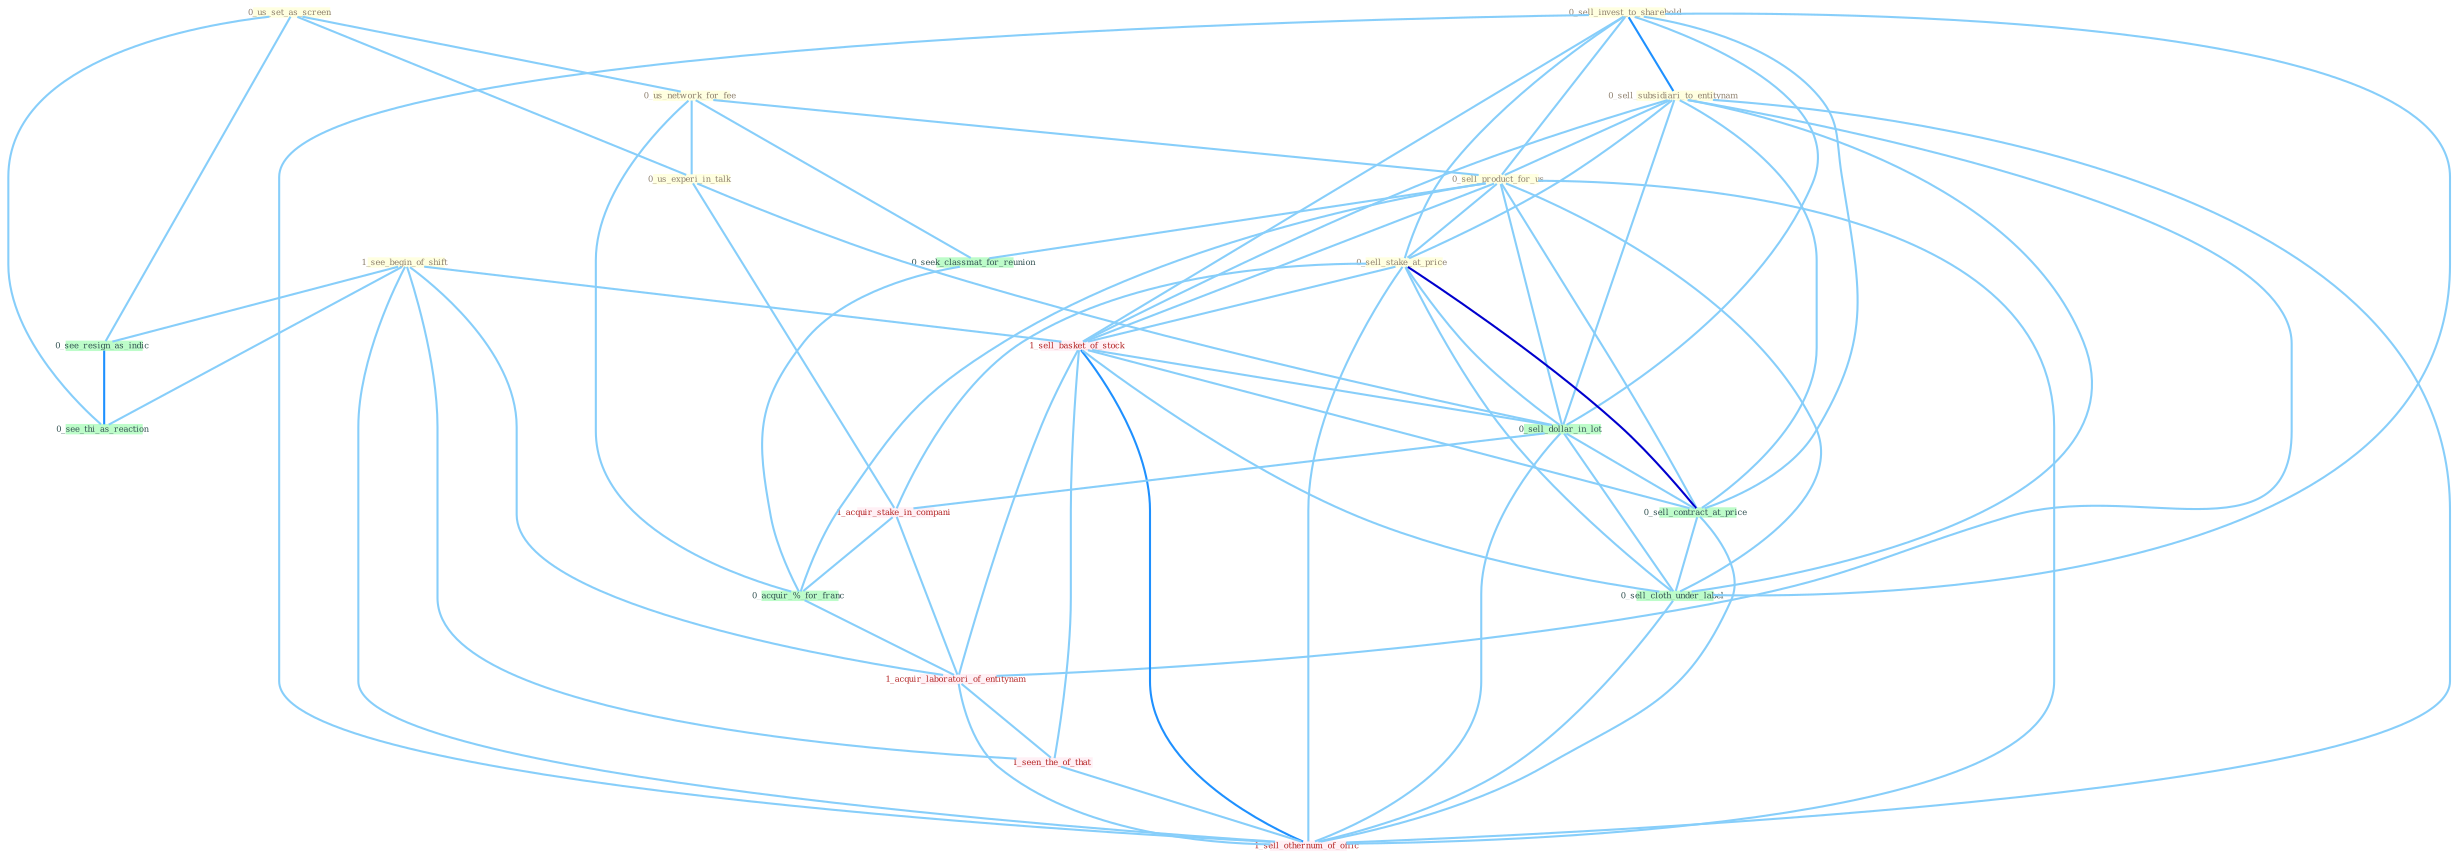 Graph G{ 
    node
    [shape=polygon,style=filled,width=.5,height=.06,color="#BDFCC9",fixedsize=true,fontsize=4,
    fontcolor="#2f4f4f"];
    {node
    [color="#ffffe0", fontcolor="#8b7d6b"] "0_us_set_as_screen " "1_see_begin_of_shift " "0_sell_invest_to_sharehold " "0_us_network_for_fee " "0_us_experi_in_talk " "0_sell_subsidiari_to_entitynam " "0_sell_product_for_us " "0_sell_stake_at_price "}
{node [color="#fff0f5", fontcolor="#b22222"] "1_sell_basket_of_stock " "1_acquir_stake_in_compani " "1_acquir_laboratori_of_entitynam " "1_seen_the_of_that " "1_sell_othernum_of_offic "}
edge [color="#B0E2FF"];

	"0_us_set_as_screen " -- "0_us_network_for_fee " [w="1", color="#87cefa" ];
	"0_us_set_as_screen " -- "0_us_experi_in_talk " [w="1", color="#87cefa" ];
	"0_us_set_as_screen " -- "0_see_resign_as_indic " [w="1", color="#87cefa" ];
	"0_us_set_as_screen " -- "0_see_thi_as_reaction " [w="1", color="#87cefa" ];
	"1_see_begin_of_shift " -- "1_sell_basket_of_stock " [w="1", color="#87cefa" ];
	"1_see_begin_of_shift " -- "0_see_resign_as_indic " [w="1", color="#87cefa" ];
	"1_see_begin_of_shift " -- "1_acquir_laboratori_of_entitynam " [w="1", color="#87cefa" ];
	"1_see_begin_of_shift " -- "1_seen_the_of_that " [w="1", color="#87cefa" ];
	"1_see_begin_of_shift " -- "1_sell_othernum_of_offic " [w="1", color="#87cefa" ];
	"1_see_begin_of_shift " -- "0_see_thi_as_reaction " [w="1", color="#87cefa" ];
	"0_sell_invest_to_sharehold " -- "0_sell_subsidiari_to_entitynam " [w="2", color="#1e90ff" , len=0.8];
	"0_sell_invest_to_sharehold " -- "0_sell_product_for_us " [w="1", color="#87cefa" ];
	"0_sell_invest_to_sharehold " -- "0_sell_stake_at_price " [w="1", color="#87cefa" ];
	"0_sell_invest_to_sharehold " -- "1_sell_basket_of_stock " [w="1", color="#87cefa" ];
	"0_sell_invest_to_sharehold " -- "0_sell_dollar_in_lot " [w="1", color="#87cefa" ];
	"0_sell_invest_to_sharehold " -- "0_sell_contract_at_price " [w="1", color="#87cefa" ];
	"0_sell_invest_to_sharehold " -- "0_sell_cloth_under_label " [w="1", color="#87cefa" ];
	"0_sell_invest_to_sharehold " -- "1_sell_othernum_of_offic " [w="1", color="#87cefa" ];
	"0_us_network_for_fee " -- "0_us_experi_in_talk " [w="1", color="#87cefa" ];
	"0_us_network_for_fee " -- "0_sell_product_for_us " [w="1", color="#87cefa" ];
	"0_us_network_for_fee " -- "0_seek_classmat_for_reunion " [w="1", color="#87cefa" ];
	"0_us_network_for_fee " -- "0_acquir_%_for_franc " [w="1", color="#87cefa" ];
	"0_us_experi_in_talk " -- "0_sell_dollar_in_lot " [w="1", color="#87cefa" ];
	"0_us_experi_in_talk " -- "1_acquir_stake_in_compani " [w="1", color="#87cefa" ];
	"0_sell_subsidiari_to_entitynam " -- "0_sell_product_for_us " [w="1", color="#87cefa" ];
	"0_sell_subsidiari_to_entitynam " -- "0_sell_stake_at_price " [w="1", color="#87cefa" ];
	"0_sell_subsidiari_to_entitynam " -- "1_sell_basket_of_stock " [w="1", color="#87cefa" ];
	"0_sell_subsidiari_to_entitynam " -- "0_sell_dollar_in_lot " [w="1", color="#87cefa" ];
	"0_sell_subsidiari_to_entitynam " -- "0_sell_contract_at_price " [w="1", color="#87cefa" ];
	"0_sell_subsidiari_to_entitynam " -- "1_acquir_laboratori_of_entitynam " [w="1", color="#87cefa" ];
	"0_sell_subsidiari_to_entitynam " -- "0_sell_cloth_under_label " [w="1", color="#87cefa" ];
	"0_sell_subsidiari_to_entitynam " -- "1_sell_othernum_of_offic " [w="1", color="#87cefa" ];
	"0_sell_product_for_us " -- "0_sell_stake_at_price " [w="1", color="#87cefa" ];
	"0_sell_product_for_us " -- "0_seek_classmat_for_reunion " [w="1", color="#87cefa" ];
	"0_sell_product_for_us " -- "1_sell_basket_of_stock " [w="1", color="#87cefa" ];
	"0_sell_product_for_us " -- "0_sell_dollar_in_lot " [w="1", color="#87cefa" ];
	"0_sell_product_for_us " -- "0_acquir_%_for_franc " [w="1", color="#87cefa" ];
	"0_sell_product_for_us " -- "0_sell_contract_at_price " [w="1", color="#87cefa" ];
	"0_sell_product_for_us " -- "0_sell_cloth_under_label " [w="1", color="#87cefa" ];
	"0_sell_product_for_us " -- "1_sell_othernum_of_offic " [w="1", color="#87cefa" ];
	"0_sell_stake_at_price " -- "1_sell_basket_of_stock " [w="1", color="#87cefa" ];
	"0_sell_stake_at_price " -- "0_sell_dollar_in_lot " [w="1", color="#87cefa" ];
	"0_sell_stake_at_price " -- "1_acquir_stake_in_compani " [w="1", color="#87cefa" ];
	"0_sell_stake_at_price " -- "0_sell_contract_at_price " [w="3", color="#0000cd" , len=0.6];
	"0_sell_stake_at_price " -- "0_sell_cloth_under_label " [w="1", color="#87cefa" ];
	"0_sell_stake_at_price " -- "1_sell_othernum_of_offic " [w="1", color="#87cefa" ];
	"0_seek_classmat_for_reunion " -- "0_acquir_%_for_franc " [w="1", color="#87cefa" ];
	"1_sell_basket_of_stock " -- "0_sell_dollar_in_lot " [w="1", color="#87cefa" ];
	"1_sell_basket_of_stock " -- "0_sell_contract_at_price " [w="1", color="#87cefa" ];
	"1_sell_basket_of_stock " -- "1_acquir_laboratori_of_entitynam " [w="1", color="#87cefa" ];
	"1_sell_basket_of_stock " -- "0_sell_cloth_under_label " [w="1", color="#87cefa" ];
	"1_sell_basket_of_stock " -- "1_seen_the_of_that " [w="1", color="#87cefa" ];
	"1_sell_basket_of_stock " -- "1_sell_othernum_of_offic " [w="2", color="#1e90ff" , len=0.8];
	"0_sell_dollar_in_lot " -- "1_acquir_stake_in_compani " [w="1", color="#87cefa" ];
	"0_sell_dollar_in_lot " -- "0_sell_contract_at_price " [w="1", color="#87cefa" ];
	"0_sell_dollar_in_lot " -- "0_sell_cloth_under_label " [w="1", color="#87cefa" ];
	"0_sell_dollar_in_lot " -- "1_sell_othernum_of_offic " [w="1", color="#87cefa" ];
	"0_see_resign_as_indic " -- "0_see_thi_as_reaction " [w="2", color="#1e90ff" , len=0.8];
	"1_acquir_stake_in_compani " -- "0_acquir_%_for_franc " [w="1", color="#87cefa" ];
	"1_acquir_stake_in_compani " -- "1_acquir_laboratori_of_entitynam " [w="1", color="#87cefa" ];
	"0_acquir_%_for_franc " -- "1_acquir_laboratori_of_entitynam " [w="1", color="#87cefa" ];
	"0_sell_contract_at_price " -- "0_sell_cloth_under_label " [w="1", color="#87cefa" ];
	"0_sell_contract_at_price " -- "1_sell_othernum_of_offic " [w="1", color="#87cefa" ];
	"1_acquir_laboratori_of_entitynam " -- "1_seen_the_of_that " [w="1", color="#87cefa" ];
	"1_acquir_laboratori_of_entitynam " -- "1_sell_othernum_of_offic " [w="1", color="#87cefa" ];
	"0_sell_cloth_under_label " -- "1_sell_othernum_of_offic " [w="1", color="#87cefa" ];
	"1_seen_the_of_that " -- "1_sell_othernum_of_offic " [w="1", color="#87cefa" ];
}